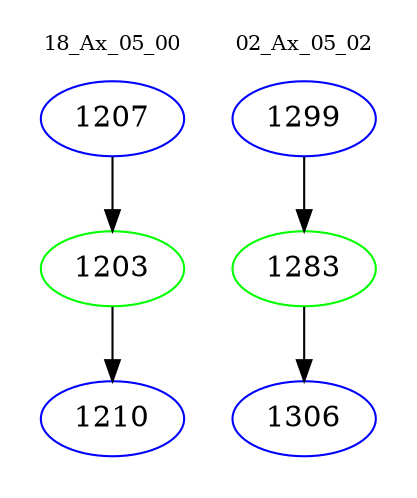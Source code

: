 digraph{
subgraph cluster_0 {
color = white
label = "18_Ax_05_00";
fontsize=10;
T0_1207 [label="1207", color="blue"]
T0_1207 -> T0_1203 [color="black"]
T0_1203 [label="1203", color="green"]
T0_1203 -> T0_1210 [color="black"]
T0_1210 [label="1210", color="blue"]
}
subgraph cluster_1 {
color = white
label = "02_Ax_05_02";
fontsize=10;
T1_1299 [label="1299", color="blue"]
T1_1299 -> T1_1283 [color="black"]
T1_1283 [label="1283", color="green"]
T1_1283 -> T1_1306 [color="black"]
T1_1306 [label="1306", color="blue"]
}
}
